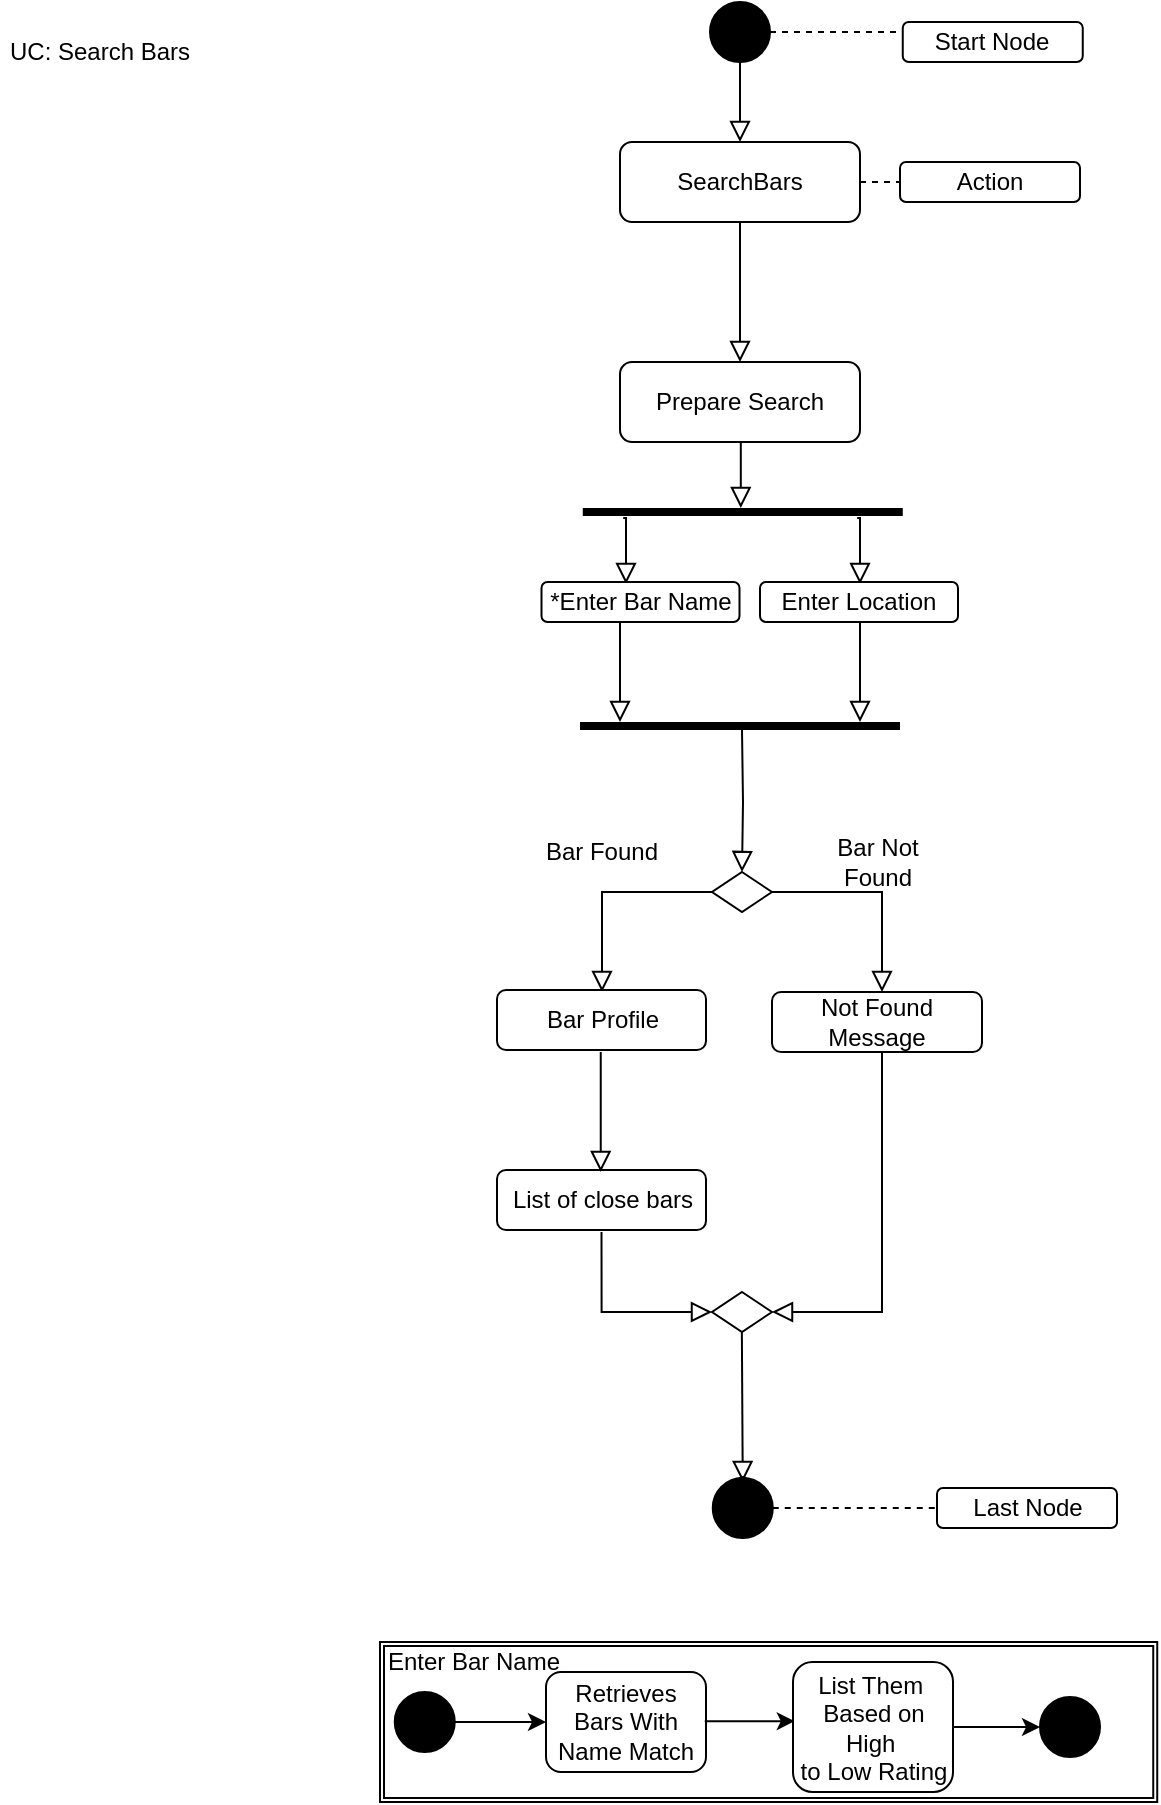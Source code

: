 <mxfile version="24.8.3">
  <diagram id="C5RBs43oDa-KdzZeNtuy" name="Page-1">
    <mxGraphModel dx="521" dy="522" grid="1" gridSize="10" guides="1" tooltips="1" connect="1" arrows="1" fold="1" page="1" pageScale="1" pageWidth="827" pageHeight="1169" math="0" shadow="0">
      <root>
        <mxCell id="WIyWlLk6GJQsqaUBKTNV-0" />
        <mxCell id="WIyWlLk6GJQsqaUBKTNV-1" parent="WIyWlLk6GJQsqaUBKTNV-0" />
        <mxCell id="WIyWlLk6GJQsqaUBKTNV-2" value="" style="rounded=0;html=1;jettySize=auto;orthogonalLoop=1;fontSize=11;endArrow=block;endFill=0;endSize=8;strokeWidth=1;shadow=0;labelBackgroundColor=none;edgeStyle=orthogonalEdgeStyle;exitX=0.5;exitY=1;exitDx=0;exitDy=0;" parent="WIyWlLk6GJQsqaUBKTNV-1" source="WIyWlLk6GJQsqaUBKTNV-3" edge="1">
          <mxGeometry relative="1" as="geometry">
            <mxPoint x="414" y="140" as="sourcePoint" />
            <mxPoint x="380" y="180" as="targetPoint" />
          </mxGeometry>
        </mxCell>
        <mxCell id="WIyWlLk6GJQsqaUBKTNV-3" value="SearchBars" style="rounded=1;whiteSpace=wrap;html=1;fontSize=12;glass=0;strokeWidth=1;shadow=0;" parent="WIyWlLk6GJQsqaUBKTNV-1" vertex="1">
          <mxGeometry x="320" y="70" width="120" height="40" as="geometry" />
        </mxCell>
        <mxCell id="WIyWlLk6GJQsqaUBKTNV-4" value="" style="rounded=0;html=1;jettySize=auto;orthogonalLoop=1;fontSize=11;endArrow=block;endFill=0;endSize=8;strokeWidth=1;shadow=0;labelBackgroundColor=none;edgeStyle=orthogonalEdgeStyle;exitX=0.5;exitY=1;exitDx=0;exitDy=0;entryX=0.5;entryY=0;entryDx=0;entryDy=0;" parent="WIyWlLk6GJQsqaUBKTNV-1" target="zellWfx8bp-PRx_mP3lF-11" edge="1">
          <mxGeometry y="20" relative="1" as="geometry">
            <mxPoint as="offset" />
            <mxPoint x="381" y="364.0" as="sourcePoint" />
            <mxPoint x="381" y="424" as="targetPoint" />
          </mxGeometry>
        </mxCell>
        <mxCell id="WIyWlLk6GJQsqaUBKTNV-9" value="" style="edgeStyle=orthogonalEdgeStyle;rounded=0;html=1;jettySize=auto;orthogonalLoop=1;fontSize=11;endArrow=block;endFill=0;endSize=8;strokeWidth=1;shadow=0;labelBackgroundColor=none;exitX=0.5;exitY=1;exitDx=0;exitDy=0;" parent="WIyWlLk6GJQsqaUBKTNV-1" source="zellWfx8bp-PRx_mP3lF-11" edge="1">
          <mxGeometry y="10" relative="1" as="geometry">
            <mxPoint as="offset" />
            <mxPoint x="301" y="465" as="sourcePoint" />
            <mxPoint x="311" y="495" as="targetPoint" />
            <Array as="points">
              <mxPoint x="311" y="445" />
            </Array>
          </mxGeometry>
        </mxCell>
        <mxCell id="WIyWlLk6GJQsqaUBKTNV-11" value="Bar Profile" style="rounded=1;whiteSpace=wrap;html=1;fontSize=12;glass=0;strokeWidth=1;shadow=0;" parent="WIyWlLk6GJQsqaUBKTNV-1" vertex="1">
          <mxGeometry x="258.5" y="494" width="104.5" height="30" as="geometry" />
        </mxCell>
        <mxCell id="WIyWlLk6GJQsqaUBKTNV-12" value="Prepare Search" style="rounded=1;whiteSpace=wrap;html=1;fontSize=12;glass=0;strokeWidth=1;shadow=0;" parent="WIyWlLk6GJQsqaUBKTNV-1" vertex="1">
          <mxGeometry x="320" y="180" width="120" height="40" as="geometry" />
        </mxCell>
        <mxCell id="zellWfx8bp-PRx_mP3lF-0" value="" style="shape=waypoint;sketch=0;fillStyle=solid;size=6;pointerEvents=1;points=[];fillColor=none;resizable=0;rotatable=0;perimeter=centerPerimeter;snapToPoint=1;" parent="WIyWlLk6GJQsqaUBKTNV-1" vertex="1">
          <mxGeometry x="370" y="10" width="20" height="20" as="geometry" />
        </mxCell>
        <mxCell id="zellWfx8bp-PRx_mP3lF-3" value="Start Node" style="rounded=1;whiteSpace=wrap;html=1;fontSize=12;glass=0;strokeWidth=1;shadow=0;" parent="WIyWlLk6GJQsqaUBKTNV-1" vertex="1">
          <mxGeometry x="461.38" y="10" width="90" height="20" as="geometry" />
        </mxCell>
        <mxCell id="zellWfx8bp-PRx_mP3lF-5" value="" style="rounded=0;html=1;jettySize=auto;orthogonalLoop=1;fontSize=11;endArrow=block;endFill=0;endSize=8;strokeWidth=1;shadow=0;labelBackgroundColor=none;edgeStyle=orthogonalEdgeStyle;exitX=0.814;exitY=0.659;exitDx=0;exitDy=0;exitPerimeter=0;" parent="WIyWlLk6GJQsqaUBKTNV-1" source="zellWfx8bp-PRx_mP3lF-0" target="WIyWlLk6GJQsqaUBKTNV-3" edge="1">
          <mxGeometry relative="1" as="geometry">
            <mxPoint x="390" y="120" as="sourcePoint" />
            <mxPoint x="394" y="190" as="targetPoint" />
          </mxGeometry>
        </mxCell>
        <mxCell id="zellWfx8bp-PRx_mP3lF-7" value="Action" style="rounded=1;whiteSpace=wrap;html=1;fontSize=12;glass=0;strokeWidth=1;shadow=0;" parent="WIyWlLk6GJQsqaUBKTNV-1" vertex="1">
          <mxGeometry x="460" y="80" width="90" height="20" as="geometry" />
        </mxCell>
        <mxCell id="zellWfx8bp-PRx_mP3lF-9" value="" style="endArrow=none;dashed=1;html=1;rounded=0;exitX=1;exitY=0.5;exitDx=0;exitDy=0;entryX=0;entryY=0.5;entryDx=0;entryDy=0;" parent="WIyWlLk6GJQsqaUBKTNV-1" source="WIyWlLk6GJQsqaUBKTNV-3" target="zellWfx8bp-PRx_mP3lF-7" edge="1">
          <mxGeometry width="50" height="50" relative="1" as="geometry">
            <mxPoint x="350" y="180" as="sourcePoint" />
            <mxPoint x="400" y="130" as="targetPoint" />
          </mxGeometry>
        </mxCell>
        <mxCell id="zellWfx8bp-PRx_mP3lF-10" value="" style="endArrow=none;dashed=1;html=1;rounded=0;entryX=0;entryY=0.25;entryDx=0;entryDy=0;exitX=1;exitY=0.5;exitDx=0;exitDy=0;" parent="WIyWlLk6GJQsqaUBKTNV-1" source="zellWfx8bp-PRx_mP3lF-49" target="zellWfx8bp-PRx_mP3lF-3" edge="1">
          <mxGeometry width="50" height="50" relative="1" as="geometry">
            <mxPoint x="380" y="20" as="sourcePoint" />
            <mxPoint x="470" y="100" as="targetPoint" />
          </mxGeometry>
        </mxCell>
        <mxCell id="zellWfx8bp-PRx_mP3lF-11" value="" style="rhombus;whiteSpace=wrap;html=1;" parent="WIyWlLk6GJQsqaUBKTNV-1" vertex="1">
          <mxGeometry x="366" y="435" width="30" height="20" as="geometry" />
        </mxCell>
        <mxCell id="zellWfx8bp-PRx_mP3lF-12" value="" style="edgeStyle=orthogonalEdgeStyle;rounded=0;html=1;jettySize=auto;orthogonalLoop=1;fontSize=11;endArrow=block;endFill=0;endSize=8;strokeWidth=1;shadow=0;labelBackgroundColor=none;exitX=1;exitY=0.5;exitDx=0;exitDy=0;" parent="WIyWlLk6GJQsqaUBKTNV-1" source="zellWfx8bp-PRx_mP3lF-11" edge="1">
          <mxGeometry y="10" relative="1" as="geometry">
            <mxPoint as="offset" />
            <mxPoint x="411" y="455" as="sourcePoint" />
            <mxPoint x="451" y="495" as="targetPoint" />
            <Array as="points">
              <mxPoint x="451" y="445" />
            </Array>
          </mxGeometry>
        </mxCell>
        <mxCell id="zellWfx8bp-PRx_mP3lF-13" value="Not Found&lt;div&gt;Message&lt;/div&gt;" style="rounded=1;whiteSpace=wrap;html=1;fontSize=12;glass=0;strokeWidth=1;shadow=0;" parent="WIyWlLk6GJQsqaUBKTNV-1" vertex="1">
          <mxGeometry x="396" y="495" width="105" height="30" as="geometry" />
        </mxCell>
        <mxCell id="zellWfx8bp-PRx_mP3lF-15" value="List of close bars" style="rounded=1;whiteSpace=wrap;html=1;fontSize=12;glass=0;strokeWidth=1;shadow=0;" parent="WIyWlLk6GJQsqaUBKTNV-1" vertex="1">
          <mxGeometry x="258.5" y="584" width="104.5" height="30" as="geometry" />
        </mxCell>
        <mxCell id="zellWfx8bp-PRx_mP3lF-16" value="" style="rounded=0;html=1;jettySize=auto;orthogonalLoop=1;fontSize=11;endArrow=block;endFill=0;endSize=8;strokeWidth=1;shadow=0;labelBackgroundColor=none;edgeStyle=orthogonalEdgeStyle;exitX=0.5;exitY=1;exitDx=0;exitDy=0;" parent="WIyWlLk6GJQsqaUBKTNV-1" edge="1">
          <mxGeometry y="20" relative="1" as="geometry">
            <mxPoint as="offset" />
            <mxPoint x="310.37" y="525" as="sourcePoint" />
            <mxPoint x="310.37" y="585" as="targetPoint" />
          </mxGeometry>
        </mxCell>
        <mxCell id="zellWfx8bp-PRx_mP3lF-17" value="" style="edgeStyle=orthogonalEdgeStyle;rounded=0;html=1;jettySize=auto;orthogonalLoop=1;fontSize=11;endArrow=block;endFill=0;endSize=8;strokeWidth=1;shadow=0;labelBackgroundColor=none;exitX=0.5;exitY=1;exitDx=0;exitDy=0;entryX=0;entryY=0.5;entryDx=0;entryDy=0;" parent="WIyWlLk6GJQsqaUBKTNV-1" target="zellWfx8bp-PRx_mP3lF-20" edge="1">
          <mxGeometry y="10" relative="1" as="geometry">
            <mxPoint as="offset" />
            <mxPoint x="310.75" y="615" as="sourcePoint" />
            <mxPoint x="351" y="665" as="targetPoint" />
            <Array as="points">
              <mxPoint x="311" y="655" />
            </Array>
          </mxGeometry>
        </mxCell>
        <mxCell id="zellWfx8bp-PRx_mP3lF-20" value="" style="rhombus;whiteSpace=wrap;html=1;" parent="WIyWlLk6GJQsqaUBKTNV-1" vertex="1">
          <mxGeometry x="366" y="645" width="30" height="20" as="geometry" />
        </mxCell>
        <mxCell id="zellWfx8bp-PRx_mP3lF-21" value="" style="rounded=0;html=1;jettySize=auto;orthogonalLoop=1;fontSize=11;endArrow=block;endFill=0;endSize=8;strokeWidth=1;shadow=0;labelBackgroundColor=none;edgeStyle=orthogonalEdgeStyle;exitX=0.5;exitY=1;exitDx=0;exitDy=0;entryX=1;entryY=0.5;entryDx=0;entryDy=0;" parent="WIyWlLk6GJQsqaUBKTNV-1" target="zellWfx8bp-PRx_mP3lF-20" edge="1">
          <mxGeometry y="20" relative="1" as="geometry">
            <mxPoint as="offset" />
            <mxPoint x="451" y="525" as="sourcePoint" />
            <mxPoint x="451" y="665" as="targetPoint" />
            <Array as="points">
              <mxPoint x="451" y="655" />
            </Array>
          </mxGeometry>
        </mxCell>
        <mxCell id="zellWfx8bp-PRx_mP3lF-23" value="" style="shape=waypoint;sketch=0;fillStyle=solid;size=6;pointerEvents=1;points=[];fillColor=none;resizable=0;rotatable=0;perimeter=centerPerimeter;snapToPoint=1;" parent="WIyWlLk6GJQsqaUBKTNV-1" vertex="1">
          <mxGeometry x="371.38" y="730" width="20" height="20" as="geometry" />
        </mxCell>
        <mxCell id="zellWfx8bp-PRx_mP3lF-26" value="" style="rounded=0;html=1;jettySize=auto;orthogonalLoop=1;fontSize=11;endArrow=block;endFill=0;endSize=8;strokeWidth=1;shadow=0;labelBackgroundColor=none;edgeStyle=orthogonalEdgeStyle;exitX=0.5;exitY=1;exitDx=0;exitDy=0;" parent="WIyWlLk6GJQsqaUBKTNV-1" target="zellWfx8bp-PRx_mP3lF-23" edge="1">
          <mxGeometry y="20" relative="1" as="geometry">
            <mxPoint as="offset" />
            <mxPoint x="380.93" y="665" as="sourcePoint" />
            <mxPoint x="381" y="735" as="targetPoint" />
          </mxGeometry>
        </mxCell>
        <mxCell id="zellWfx8bp-PRx_mP3lF-27" value="Bar Found" style="text;html=1;align=center;verticalAlign=middle;whiteSpace=wrap;rounded=0;" parent="WIyWlLk6GJQsqaUBKTNV-1" vertex="1">
          <mxGeometry x="280.75" y="410" width="60" height="30" as="geometry" />
        </mxCell>
        <mxCell id="zellWfx8bp-PRx_mP3lF-28" value="Bar Not Found" style="text;html=1;align=center;verticalAlign=middle;whiteSpace=wrap;rounded=0;" parent="WIyWlLk6GJQsqaUBKTNV-1" vertex="1">
          <mxGeometry x="418.5" y="415" width="60" height="30" as="geometry" />
        </mxCell>
        <mxCell id="zellWfx8bp-PRx_mP3lF-29" value="Last Node" style="rounded=1;whiteSpace=wrap;html=1;fontSize=12;glass=0;strokeWidth=1;shadow=0;" parent="WIyWlLk6GJQsqaUBKTNV-1" vertex="1">
          <mxGeometry x="478.5" y="743" width="90" height="20" as="geometry" />
        </mxCell>
        <mxCell id="zellWfx8bp-PRx_mP3lF-34" value="" style="line;strokeWidth=4;html=1;perimeter=backbonePerimeter;points=[];outlineConnect=0;" parent="WIyWlLk6GJQsqaUBKTNV-1" vertex="1">
          <mxGeometry x="301.38" y="250" width="160" height="10" as="geometry" />
        </mxCell>
        <mxCell id="zellWfx8bp-PRx_mP3lF-35" value="" style="rounded=0;html=1;jettySize=auto;orthogonalLoop=1;fontSize=11;endArrow=block;endFill=0;endSize=8;strokeWidth=1;shadow=0;labelBackgroundColor=none;edgeStyle=orthogonalEdgeStyle;exitX=0.5;exitY=1;exitDx=0;exitDy=0;" parent="WIyWlLk6GJQsqaUBKTNV-1" edge="1">
          <mxGeometry y="20" relative="1" as="geometry">
            <mxPoint as="offset" />
            <mxPoint x="379" y="220" as="sourcePoint" />
            <mxPoint x="380.4" y="253" as="targetPoint" />
          </mxGeometry>
        </mxCell>
        <mxCell id="zellWfx8bp-PRx_mP3lF-36" value="" style="rounded=0;html=1;jettySize=auto;orthogonalLoop=1;fontSize=11;endArrow=block;endFill=0;endSize=8;strokeWidth=1;shadow=0;labelBackgroundColor=none;edgeStyle=orthogonalEdgeStyle;exitX=0.5;exitY=1;exitDx=0;exitDy=0;" parent="WIyWlLk6GJQsqaUBKTNV-1" edge="1">
          <mxGeometry y="20" relative="1" as="geometry">
            <mxPoint as="offset" />
            <mxPoint x="438.6" y="258" as="sourcePoint" />
            <mxPoint x="440" y="291" as="targetPoint" />
          </mxGeometry>
        </mxCell>
        <mxCell id="zellWfx8bp-PRx_mP3lF-37" value="" style="rounded=0;html=1;jettySize=auto;orthogonalLoop=1;fontSize=11;endArrow=block;endFill=0;endSize=8;strokeWidth=1;shadow=0;labelBackgroundColor=none;edgeStyle=orthogonalEdgeStyle;exitX=0.5;exitY=1;exitDx=0;exitDy=0;" parent="WIyWlLk6GJQsqaUBKTNV-1" edge="1">
          <mxGeometry y="20" relative="1" as="geometry">
            <mxPoint as="offset" />
            <mxPoint x="321.6" y="258" as="sourcePoint" />
            <mxPoint x="323" y="291" as="targetPoint" />
          </mxGeometry>
        </mxCell>
        <mxCell id="zellWfx8bp-PRx_mP3lF-38" value="Enter Location" style="rounded=1;whiteSpace=wrap;html=1;fontSize=12;glass=0;strokeWidth=1;shadow=0;" parent="WIyWlLk6GJQsqaUBKTNV-1" vertex="1">
          <mxGeometry x="390" y="290" width="99" height="20" as="geometry" />
        </mxCell>
        <mxCell id="zellWfx8bp-PRx_mP3lF-39" value="*Enter Bar Name" style="rounded=1;whiteSpace=wrap;html=1;fontSize=12;glass=0;strokeWidth=1;shadow=0;" parent="WIyWlLk6GJQsqaUBKTNV-1" vertex="1">
          <mxGeometry x="280.75" y="290" width="99" height="20" as="geometry" />
        </mxCell>
        <mxCell id="zellWfx8bp-PRx_mP3lF-40" value="" style="line;strokeWidth=4;html=1;perimeter=backbonePerimeter;points=[];outlineConnect=0;" parent="WIyWlLk6GJQsqaUBKTNV-1" vertex="1">
          <mxGeometry x="300" y="357" width="160" height="10" as="geometry" />
        </mxCell>
        <mxCell id="zellWfx8bp-PRx_mP3lF-41" value="" style="rounded=0;html=1;jettySize=auto;orthogonalLoop=1;fontSize=11;endArrow=block;endFill=0;endSize=8;strokeWidth=1;shadow=0;labelBackgroundColor=none;edgeStyle=orthogonalEdgeStyle;exitX=0.5;exitY=1;exitDx=0;exitDy=0;" parent="WIyWlLk6GJQsqaUBKTNV-1" edge="1">
          <mxGeometry y="20" relative="1" as="geometry">
            <mxPoint as="offset" />
            <mxPoint x="440" y="310" as="sourcePoint" />
            <mxPoint x="440" y="360" as="targetPoint" />
          </mxGeometry>
        </mxCell>
        <mxCell id="zellWfx8bp-PRx_mP3lF-43" value="" style="rounded=0;html=1;jettySize=auto;orthogonalLoop=1;fontSize=11;endArrow=block;endFill=0;endSize=8;strokeWidth=1;shadow=0;labelBackgroundColor=none;edgeStyle=orthogonalEdgeStyle;exitX=0.5;exitY=1;exitDx=0;exitDy=0;" parent="WIyWlLk6GJQsqaUBKTNV-1" edge="1">
          <mxGeometry y="20" relative="1" as="geometry">
            <mxPoint as="offset" />
            <mxPoint x="320" y="310" as="sourcePoint" />
            <mxPoint x="320" y="360" as="targetPoint" />
          </mxGeometry>
        </mxCell>
        <mxCell id="zellWfx8bp-PRx_mP3lF-44" value="" style="shape=ext;double=1;rounded=0;whiteSpace=wrap;html=1;" parent="WIyWlLk6GJQsqaUBKTNV-1" vertex="1">
          <mxGeometry x="200" y="820" width="388.62" height="80" as="geometry" />
        </mxCell>
        <mxCell id="zellWfx8bp-PRx_mP3lF-45" value="" style="endArrow=none;dashed=1;html=1;rounded=0;entryX=0;entryY=0.5;entryDx=0;entryDy=0;exitX=1;exitY=0.5;exitDx=0;exitDy=0;" parent="WIyWlLk6GJQsqaUBKTNV-1" source="zellWfx8bp-PRx_mP3lF-48" target="zellWfx8bp-PRx_mP3lF-29" edge="1">
          <mxGeometry width="50" height="50" relative="1" as="geometry">
            <mxPoint x="391.38" y="739.17" as="sourcePoint" />
            <mxPoint x="471.38" y="739.17" as="targetPoint" />
          </mxGeometry>
        </mxCell>
        <mxCell id="zellWfx8bp-PRx_mP3lF-47" value="" style="ellipse;shape=doubleEllipse;whiteSpace=wrap;html=1;aspect=fixed;fillColor=#000000;" parent="WIyWlLk6GJQsqaUBKTNV-1" vertex="1">
          <mxGeometry x="207.38" y="845" width="30" height="30" as="geometry" />
        </mxCell>
        <mxCell id="zellWfx8bp-PRx_mP3lF-48" value="" style="ellipse;shape=doubleEllipse;whiteSpace=wrap;html=1;aspect=fixed;fillColor=#000000;" parent="WIyWlLk6GJQsqaUBKTNV-1" vertex="1">
          <mxGeometry x="366.38" y="738" width="30" height="30" as="geometry" />
        </mxCell>
        <mxCell id="zellWfx8bp-PRx_mP3lF-49" value="" style="ellipse;shape=doubleEllipse;whiteSpace=wrap;html=1;aspect=fixed;fillColor=#000000;" parent="WIyWlLk6GJQsqaUBKTNV-1" vertex="1">
          <mxGeometry x="365" width="30" height="30" as="geometry" />
        </mxCell>
        <mxCell id="zellWfx8bp-PRx_mP3lF-50" value="" style="endArrow=classic;html=1;rounded=0;exitX=1;exitY=0.5;exitDx=0;exitDy=0;entryX=0;entryY=0.5;entryDx=0;entryDy=0;" parent="WIyWlLk6GJQsqaUBKTNV-1" source="zellWfx8bp-PRx_mP3lF-47" target="zellWfx8bp-PRx_mP3lF-52" edge="1">
          <mxGeometry width="50" height="50" relative="1" as="geometry">
            <mxPoint x="342.38" y="740" as="sourcePoint" />
            <mxPoint x="392.38" y="690" as="targetPoint" />
          </mxGeometry>
        </mxCell>
        <mxCell id="zellWfx8bp-PRx_mP3lF-52" value="Retrieves Bars With Name Match" style="rounded=1;whiteSpace=wrap;html=1;fontSize=12;glass=0;strokeWidth=1;shadow=0;" parent="WIyWlLk6GJQsqaUBKTNV-1" vertex="1">
          <mxGeometry x="283" y="835" width="80" height="50" as="geometry" />
        </mxCell>
        <mxCell id="zellWfx8bp-PRx_mP3lF-53" value="" style="endArrow=classic;html=1;rounded=0;exitX=1;exitY=0.5;exitDx=0;exitDy=0;entryX=0;entryY=0.5;entryDx=0;entryDy=0;" parent="WIyWlLk6GJQsqaUBKTNV-1" edge="1">
          <mxGeometry width="50" height="50" relative="1" as="geometry">
            <mxPoint x="362.38" y="859.57" as="sourcePoint" />
            <mxPoint x="407.38" y="859.57" as="targetPoint" />
          </mxGeometry>
        </mxCell>
        <mxCell id="zellWfx8bp-PRx_mP3lF-55" value="List Them&amp;nbsp; Based on High&amp;nbsp;&lt;div&gt;to Low Rating&lt;/div&gt;" style="rounded=1;whiteSpace=wrap;html=1;fontSize=12;glass=0;strokeWidth=1;shadow=0;" parent="WIyWlLk6GJQsqaUBKTNV-1" vertex="1">
          <mxGeometry x="406.5" y="830" width="80" height="65" as="geometry" />
        </mxCell>
        <mxCell id="zellWfx8bp-PRx_mP3lF-56" value="" style="endArrow=classic;html=1;rounded=0;entryX=0;entryY=0.5;entryDx=0;entryDy=0;exitX=1;exitY=0.5;exitDx=0;exitDy=0;" parent="WIyWlLk6GJQsqaUBKTNV-1" source="zellWfx8bp-PRx_mP3lF-55" target="zellWfx8bp-PRx_mP3lF-57" edge="1">
          <mxGeometry width="50" height="50" relative="1" as="geometry">
            <mxPoint x="490" y="860" as="sourcePoint" />
            <mxPoint x="529.38" y="859.68" as="targetPoint" />
          </mxGeometry>
        </mxCell>
        <mxCell id="zellWfx8bp-PRx_mP3lF-57" value="" style="ellipse;shape=doubleEllipse;whiteSpace=wrap;html=1;aspect=fixed;fillColor=#000000;" parent="WIyWlLk6GJQsqaUBKTNV-1" vertex="1">
          <mxGeometry x="530" y="847.5" width="30" height="30" as="geometry" />
        </mxCell>
        <mxCell id="zellWfx8bp-PRx_mP3lF-58" value="Enter Bar Name" style="text;html=1;align=center;verticalAlign=middle;whiteSpace=wrap;rounded=0;" parent="WIyWlLk6GJQsqaUBKTNV-1" vertex="1">
          <mxGeometry x="197" y="815" width="100" height="30" as="geometry" />
        </mxCell>
        <mxCell id="zellWfx8bp-PRx_mP3lF-59" value="UC: Search Bars" style="text;html=1;align=center;verticalAlign=middle;whiteSpace=wrap;rounded=0;" parent="WIyWlLk6GJQsqaUBKTNV-1" vertex="1">
          <mxGeometry x="10" y="10" width="100" height="30" as="geometry" />
        </mxCell>
      </root>
    </mxGraphModel>
  </diagram>
</mxfile>
